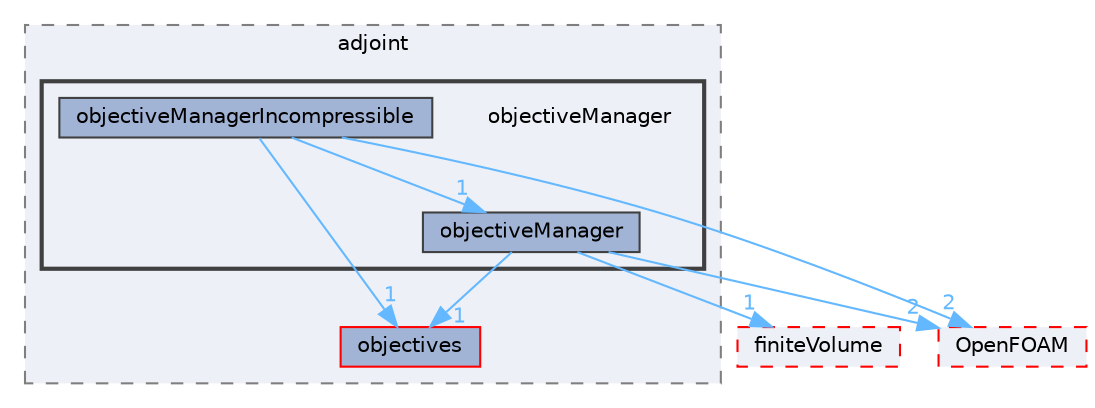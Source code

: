 digraph "src/optimisation/adjointOptimisation/adjoint/objectiveManager"
{
 // LATEX_PDF_SIZE
  bgcolor="transparent";
  edge [fontname=Helvetica,fontsize=10,labelfontname=Helvetica,labelfontsize=10];
  node [fontname=Helvetica,fontsize=10,shape=box,height=0.2,width=0.4];
  compound=true
  subgraph clusterdir_ec068ce9daa9333922b6d138eb1e178a {
    graph [ bgcolor="#edf0f7", pencolor="grey50", label="adjoint", fontname=Helvetica,fontsize=10 style="filled,dashed", URL="dir_ec068ce9daa9333922b6d138eb1e178a.html",tooltip=""]
  dir_1b1529705a9baeac752d91ac401dda71 [label="objectives", fillcolor="#a2b4d6", color="red", style="filled", URL="dir_1b1529705a9baeac752d91ac401dda71.html",tooltip=""];
  subgraph clusterdir_df4d411816fa2103c27e0f87f824bd4d {
    graph [ bgcolor="#edf0f7", pencolor="grey25", label="", fontname=Helvetica,fontsize=10 style="filled,bold", URL="dir_df4d411816fa2103c27e0f87f824bd4d.html",tooltip=""]
    dir_df4d411816fa2103c27e0f87f824bd4d [shape=plaintext, label="objectiveManager"];
  dir_7da1a9996074e9098aa6c61f44ae19f3 [label="objectiveManager", fillcolor="#a2b4d6", color="grey25", style="filled", URL="dir_7da1a9996074e9098aa6c61f44ae19f3.html",tooltip=""];
  dir_ebb5e3b89b33e23a5087845c4aebabac [label="objectiveManagerIncompressible", fillcolor="#a2b4d6", color="grey25", style="filled", URL="dir_ebb5e3b89b33e23a5087845c4aebabac.html",tooltip=""];
  }
  }
  dir_c5473ff19b20e6ec4dfe5c310b3778a8 [label="OpenFOAM", fillcolor="#edf0f7", color="red", style="filled,dashed", URL="dir_c5473ff19b20e6ec4dfe5c310b3778a8.html",tooltip=""];
  dir_9bd15774b555cf7259a6fa18f99fe99b [label="finiteVolume", fillcolor="#edf0f7", color="red", style="filled,dashed", URL="dir_9bd15774b555cf7259a6fa18f99fe99b.html",tooltip=""];
  dir_7da1a9996074e9098aa6c61f44ae19f3->dir_1b1529705a9baeac752d91ac401dda71 [headlabel="1", labeldistance=1.5 headhref="dir_002663_002670.html" href="dir_002663_002670.html" color="steelblue1" fontcolor="steelblue1"];
  dir_7da1a9996074e9098aa6c61f44ae19f3->dir_9bd15774b555cf7259a6fa18f99fe99b [headlabel="1", labeldistance=1.5 headhref="dir_002663_001387.html" href="dir_002663_001387.html" color="steelblue1" fontcolor="steelblue1"];
  dir_7da1a9996074e9098aa6c61f44ae19f3->dir_c5473ff19b20e6ec4dfe5c310b3778a8 [headlabel="2", labeldistance=1.5 headhref="dir_002663_002695.html" href="dir_002663_002695.html" color="steelblue1" fontcolor="steelblue1"];
  dir_ebb5e3b89b33e23a5087845c4aebabac->dir_1b1529705a9baeac752d91ac401dda71 [headlabel="1", labeldistance=1.5 headhref="dir_002664_002670.html" href="dir_002664_002670.html" color="steelblue1" fontcolor="steelblue1"];
  dir_ebb5e3b89b33e23a5087845c4aebabac->dir_7da1a9996074e9098aa6c61f44ae19f3 [headlabel="1", labeldistance=1.5 headhref="dir_002664_002663.html" href="dir_002664_002663.html" color="steelblue1" fontcolor="steelblue1"];
  dir_ebb5e3b89b33e23a5087845c4aebabac->dir_c5473ff19b20e6ec4dfe5c310b3778a8 [headlabel="2", labeldistance=1.5 headhref="dir_002664_002695.html" href="dir_002664_002695.html" color="steelblue1" fontcolor="steelblue1"];
}
